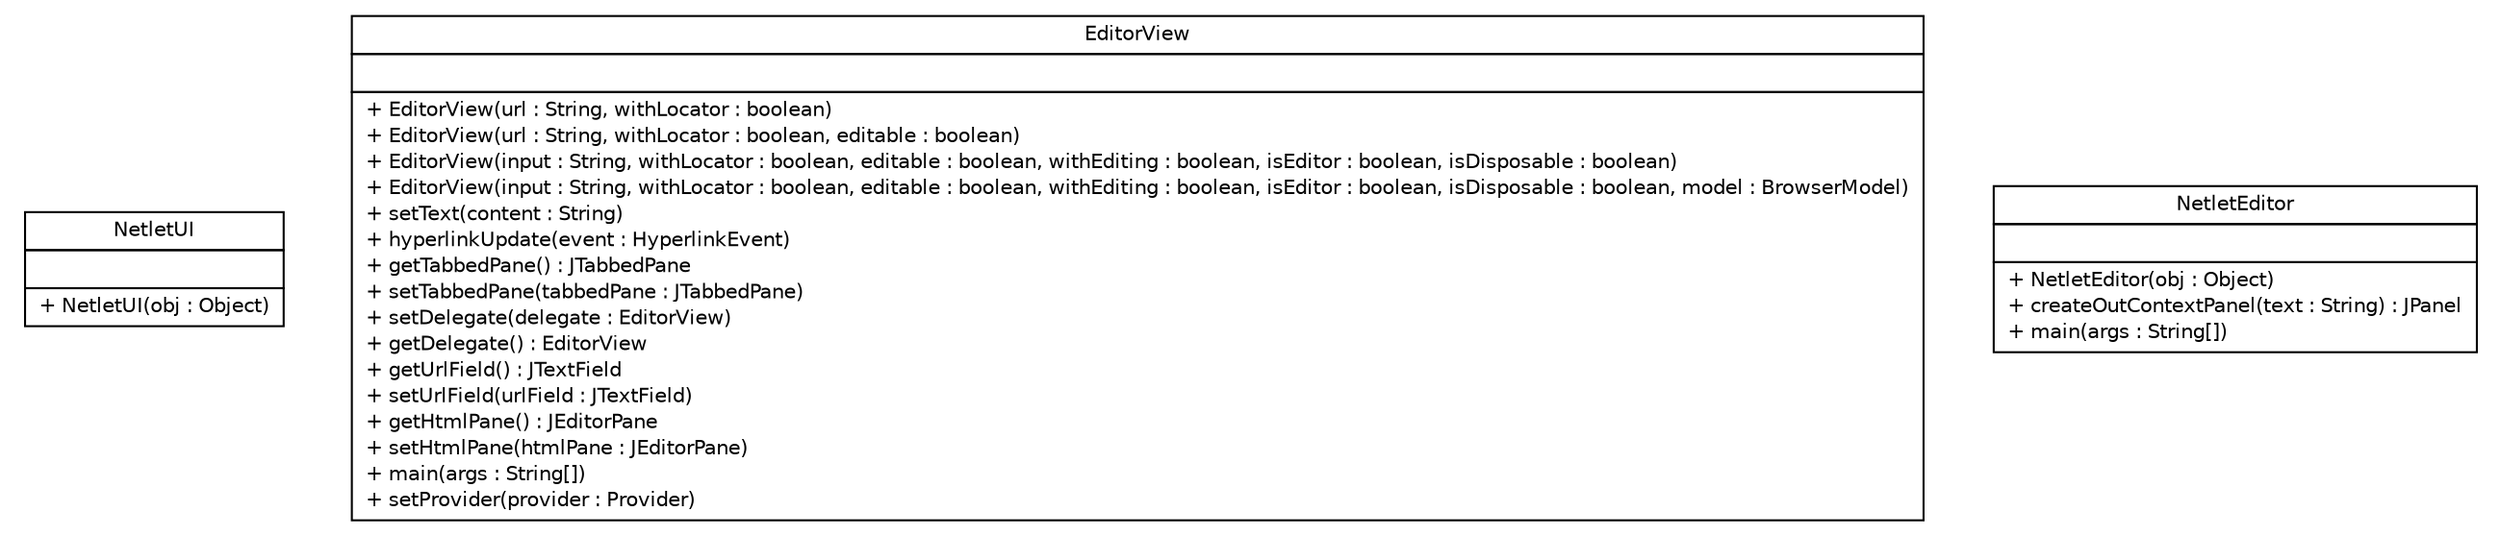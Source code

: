 #!/usr/local/bin/dot
#
# Class diagram 
# Generated by UMLGraph version R5_6 (http://www.umlgraph.org/)
#

digraph G {
	edge [fontname="Helvetica",fontsize=10,labelfontname="Helvetica",labelfontsize=10];
	node [fontname="Helvetica",fontsize=10,shape=plaintext];
	nodesep=0.25;
	ranksep=0.5;
	// sorcer.ui.exertlet.NetletUI
	c36930 [label=<<table title="sorcer.ui.exertlet.NetletUI" border="0" cellborder="1" cellspacing="0" cellpadding="2" port="p" href="./NetletUI.html">
		<tr><td><table border="0" cellspacing="0" cellpadding="1">
<tr><td align="center" balign="center"> NetletUI </td></tr>
		</table></td></tr>
		<tr><td><table border="0" cellspacing="0" cellpadding="1">
<tr><td align="left" balign="left">  </td></tr>
		</table></td></tr>
		<tr><td><table border="0" cellspacing="0" cellpadding="1">
<tr><td align="left" balign="left"> + NetletUI(obj : Object) </td></tr>
		</table></td></tr>
		</table>>, URL="./NetletUI.html", fontname="Helvetica", fontcolor="black", fontsize=10.0];
	// sorcer.ui.exertlet.EditorView
	c36931 [label=<<table title="sorcer.ui.exertlet.EditorView" border="0" cellborder="1" cellspacing="0" cellpadding="2" port="p" href="./EditorView.html">
		<tr><td><table border="0" cellspacing="0" cellpadding="1">
<tr><td align="center" balign="center"> EditorView </td></tr>
		</table></td></tr>
		<tr><td><table border="0" cellspacing="0" cellpadding="1">
<tr><td align="left" balign="left">  </td></tr>
		</table></td></tr>
		<tr><td><table border="0" cellspacing="0" cellpadding="1">
<tr><td align="left" balign="left"> + EditorView(url : String, withLocator : boolean) </td></tr>
<tr><td align="left" balign="left"> + EditorView(url : String, withLocator : boolean, editable : boolean) </td></tr>
<tr><td align="left" balign="left"> + EditorView(input : String, withLocator : boolean, editable : boolean, withEditing : boolean, isEditor : boolean, isDisposable : boolean) </td></tr>
<tr><td align="left" balign="left"> + EditorView(input : String, withLocator : boolean, editable : boolean, withEditing : boolean, isEditor : boolean, isDisposable : boolean, model : BrowserModel) </td></tr>
<tr><td align="left" balign="left"> + setText(content : String) </td></tr>
<tr><td align="left" balign="left"> + hyperlinkUpdate(event : HyperlinkEvent) </td></tr>
<tr><td align="left" balign="left"> + getTabbedPane() : JTabbedPane </td></tr>
<tr><td align="left" balign="left"> + setTabbedPane(tabbedPane : JTabbedPane) </td></tr>
<tr><td align="left" balign="left"> + setDelegate(delegate : EditorView) </td></tr>
<tr><td align="left" balign="left"> + getDelegate() : EditorView </td></tr>
<tr><td align="left" balign="left"> + getUrlField() : JTextField </td></tr>
<tr><td align="left" balign="left"> + setUrlField(urlField : JTextField) </td></tr>
<tr><td align="left" balign="left"> + getHtmlPane() : JEditorPane </td></tr>
<tr><td align="left" balign="left"> + setHtmlPane(htmlPane : JEditorPane) </td></tr>
<tr><td align="left" balign="left"> + main(args : String[]) </td></tr>
<tr><td align="left" balign="left"> + setProvider(provider : Provider) </td></tr>
		</table></td></tr>
		</table>>, URL="./EditorView.html", fontname="Helvetica", fontcolor="black", fontsize=10.0];
	// sorcer.ui.exertlet.NetletEditor
	c36932 [label=<<table title="sorcer.ui.exertlet.NetletEditor" border="0" cellborder="1" cellspacing="0" cellpadding="2" port="p" href="./NetletEditor.html">
		<tr><td><table border="0" cellspacing="0" cellpadding="1">
<tr><td align="center" balign="center"> NetletEditor </td></tr>
		</table></td></tr>
		<tr><td><table border="0" cellspacing="0" cellpadding="1">
<tr><td align="left" balign="left">  </td></tr>
		</table></td></tr>
		<tr><td><table border="0" cellspacing="0" cellpadding="1">
<tr><td align="left" balign="left"> + NetletEditor(obj : Object) </td></tr>
<tr><td align="left" balign="left"> + createOutContextPanel(text : String) : JPanel </td></tr>
<tr><td align="left" balign="left"> + main(args : String[]) </td></tr>
		</table></td></tr>
		</table>>, URL="./NetletEditor.html", fontname="Helvetica", fontcolor="black", fontsize=10.0];
}

